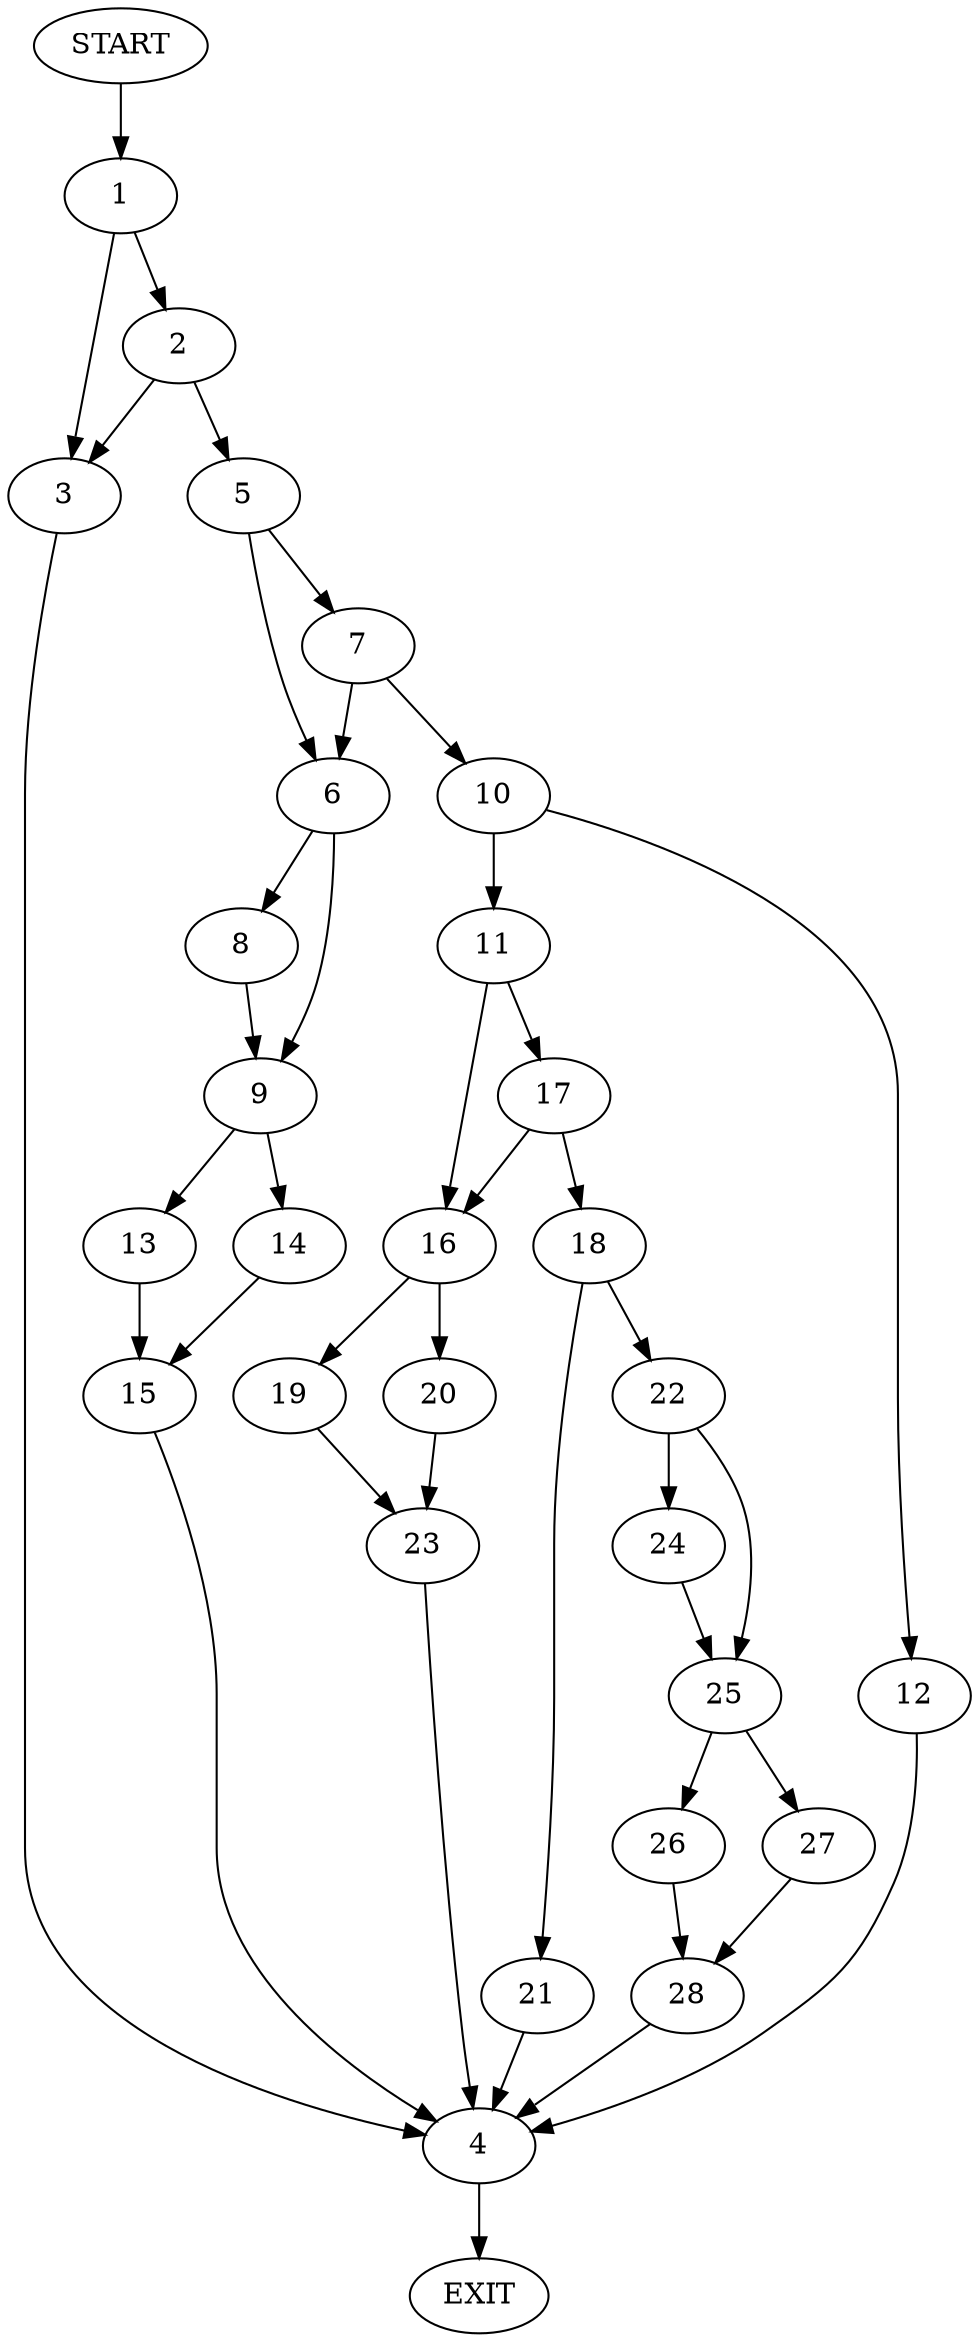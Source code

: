 digraph {
0 [label="START"]
29 [label="EXIT"]
0 -> 1
1 -> 2
1 -> 3
3 -> 4
2 -> 5
2 -> 3
5 -> 6
5 -> 7
4 -> 29
6 -> 8
6 -> 9
7 -> 6
7 -> 10
10 -> 11
10 -> 12
8 -> 9
9 -> 13
9 -> 14
13 -> 15
14 -> 15
15 -> 4
11 -> 16
11 -> 17
12 -> 4
17 -> 16
17 -> 18
16 -> 19
16 -> 20
18 -> 21
18 -> 22
19 -> 23
20 -> 23
23 -> 4
21 -> 4
22 -> 24
22 -> 25
24 -> 25
25 -> 26
25 -> 27
26 -> 28
27 -> 28
28 -> 4
}
